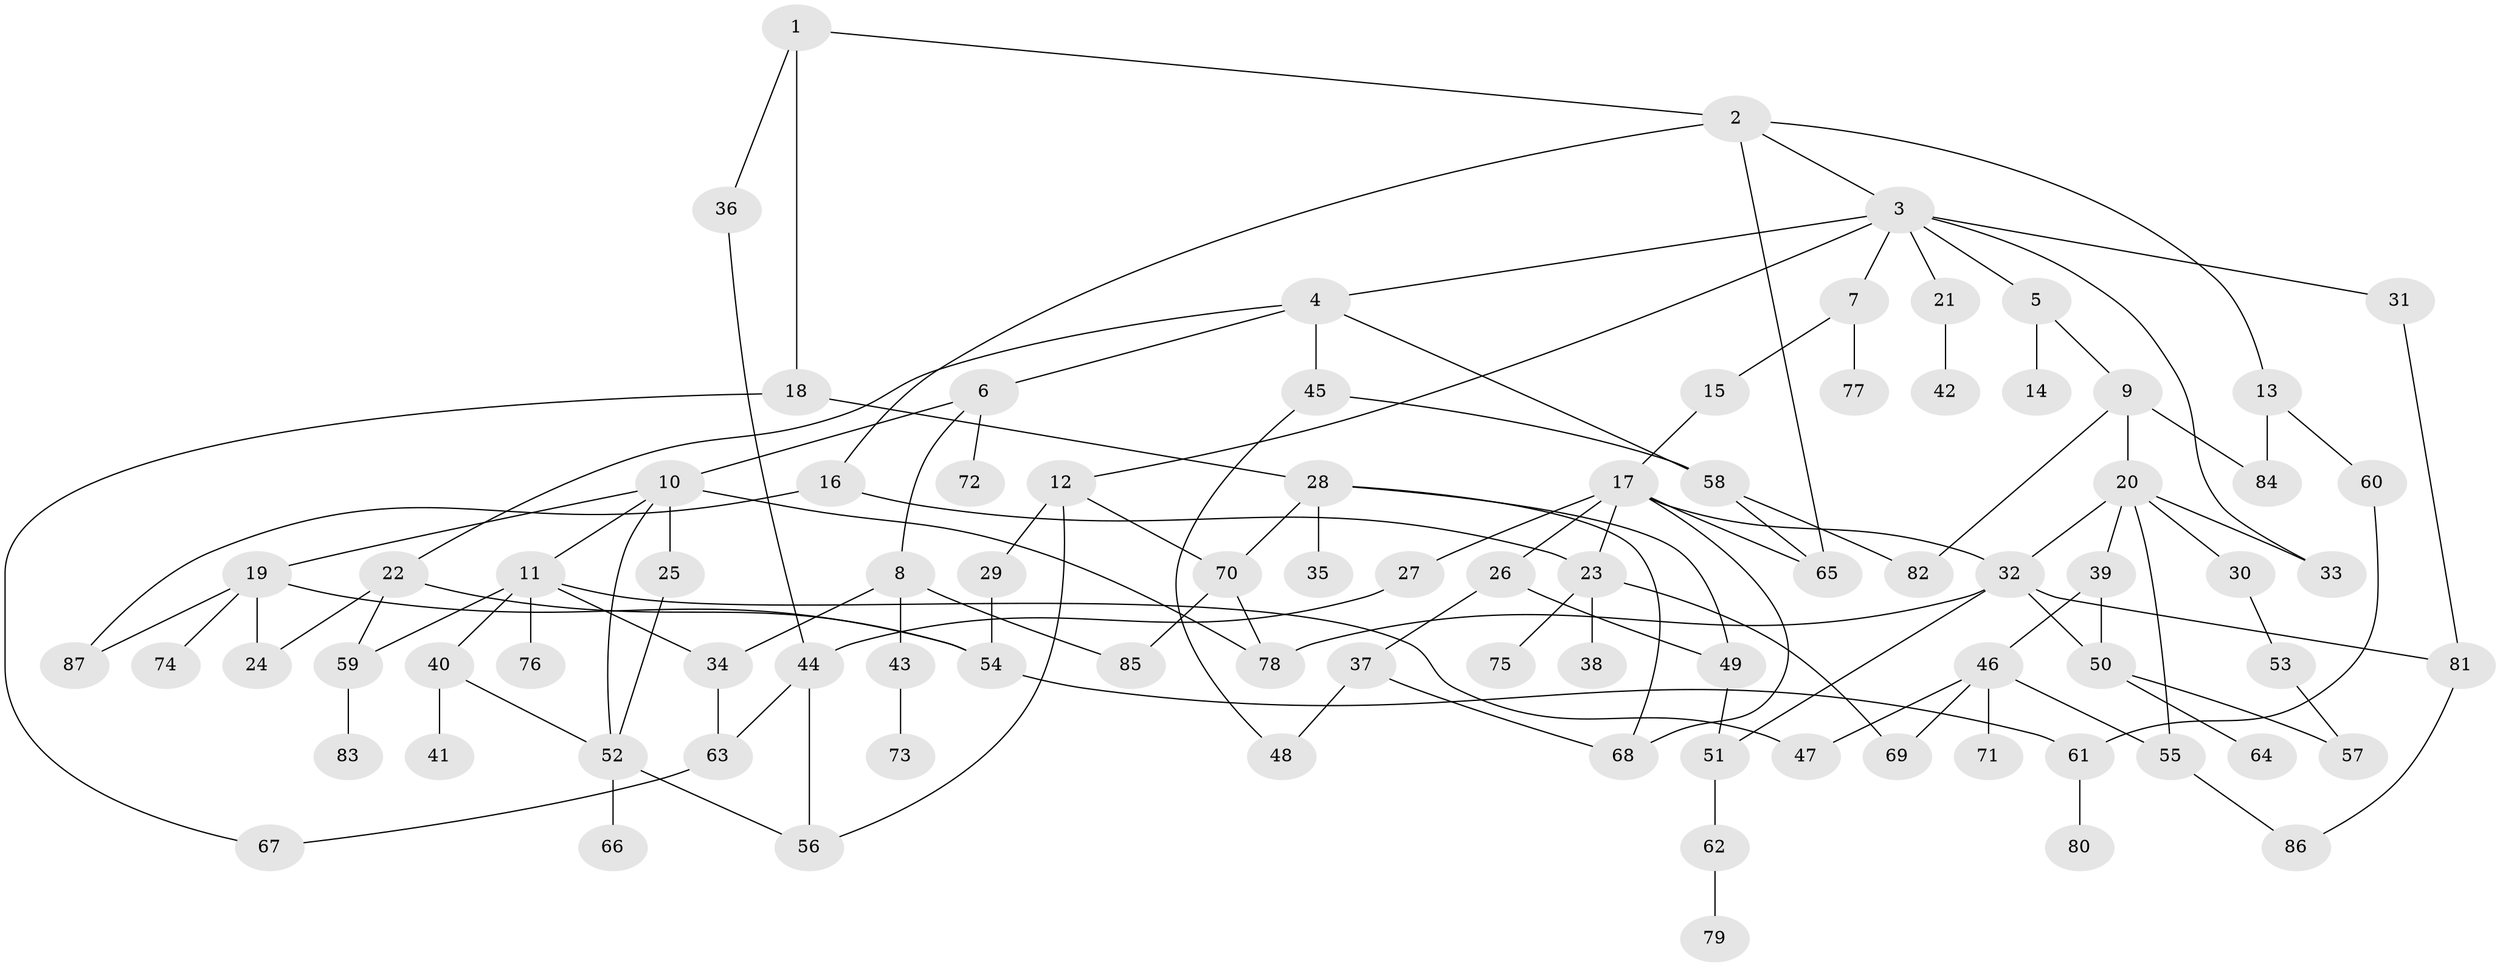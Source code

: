 // coarse degree distribution, {3: 0.22641509433962265, 6: 0.05660377358490566, 10: 0.018867924528301886, 7: 0.07547169811320754, 2: 0.22641509433962265, 4: 0.1320754716981132, 5: 0.07547169811320754, 1: 0.18867924528301888}
// Generated by graph-tools (version 1.1) at 2025/41/03/06/25 10:41:29]
// undirected, 87 vertices, 124 edges
graph export_dot {
graph [start="1"]
  node [color=gray90,style=filled];
  1;
  2;
  3;
  4;
  5;
  6;
  7;
  8;
  9;
  10;
  11;
  12;
  13;
  14;
  15;
  16;
  17;
  18;
  19;
  20;
  21;
  22;
  23;
  24;
  25;
  26;
  27;
  28;
  29;
  30;
  31;
  32;
  33;
  34;
  35;
  36;
  37;
  38;
  39;
  40;
  41;
  42;
  43;
  44;
  45;
  46;
  47;
  48;
  49;
  50;
  51;
  52;
  53;
  54;
  55;
  56;
  57;
  58;
  59;
  60;
  61;
  62;
  63;
  64;
  65;
  66;
  67;
  68;
  69;
  70;
  71;
  72;
  73;
  74;
  75;
  76;
  77;
  78;
  79;
  80;
  81;
  82;
  83;
  84;
  85;
  86;
  87;
  1 -- 2;
  1 -- 18;
  1 -- 36;
  2 -- 3;
  2 -- 13;
  2 -- 16;
  2 -- 65;
  3 -- 4;
  3 -- 5;
  3 -- 7;
  3 -- 12;
  3 -- 21;
  3 -- 31;
  3 -- 33;
  4 -- 6;
  4 -- 22;
  4 -- 45;
  4 -- 58;
  5 -- 9;
  5 -- 14;
  6 -- 8;
  6 -- 10;
  6 -- 72;
  7 -- 15;
  7 -- 77;
  8 -- 43;
  8 -- 85;
  8 -- 34;
  9 -- 20;
  9 -- 82;
  9 -- 84;
  10 -- 11;
  10 -- 19;
  10 -- 25;
  10 -- 78;
  10 -- 52;
  11 -- 34;
  11 -- 40;
  11 -- 76;
  11 -- 47;
  11 -- 59;
  12 -- 29;
  12 -- 56;
  12 -- 70;
  13 -- 60;
  13 -- 84;
  15 -- 17;
  16 -- 23;
  16 -- 87;
  17 -- 26;
  17 -- 27;
  17 -- 65;
  17 -- 68;
  17 -- 32;
  17 -- 23;
  18 -- 28;
  18 -- 67;
  19 -- 74;
  19 -- 87;
  19 -- 54;
  19 -- 24;
  20 -- 30;
  20 -- 32;
  20 -- 33;
  20 -- 39;
  20 -- 55;
  21 -- 42;
  22 -- 24;
  22 -- 54;
  22 -- 59;
  23 -- 38;
  23 -- 75;
  23 -- 69;
  25 -- 52;
  26 -- 37;
  26 -- 49;
  27 -- 44;
  28 -- 35;
  28 -- 49;
  28 -- 70;
  28 -- 68;
  29 -- 54;
  30 -- 53;
  31 -- 81;
  32 -- 51;
  32 -- 78;
  32 -- 50;
  32 -- 81;
  34 -- 63;
  36 -- 44;
  37 -- 68;
  37 -- 48;
  39 -- 46;
  39 -- 50;
  40 -- 41;
  40 -- 52;
  43 -- 73;
  44 -- 56;
  44 -- 63;
  45 -- 48;
  45 -- 58;
  46 -- 47;
  46 -- 69;
  46 -- 71;
  46 -- 55;
  49 -- 51;
  50 -- 64;
  50 -- 57;
  51 -- 62;
  52 -- 66;
  52 -- 56;
  53 -- 57;
  54 -- 61;
  55 -- 86;
  58 -- 65;
  58 -- 82;
  59 -- 83;
  60 -- 61;
  61 -- 80;
  62 -- 79;
  63 -- 67;
  70 -- 85;
  70 -- 78;
  81 -- 86;
}
